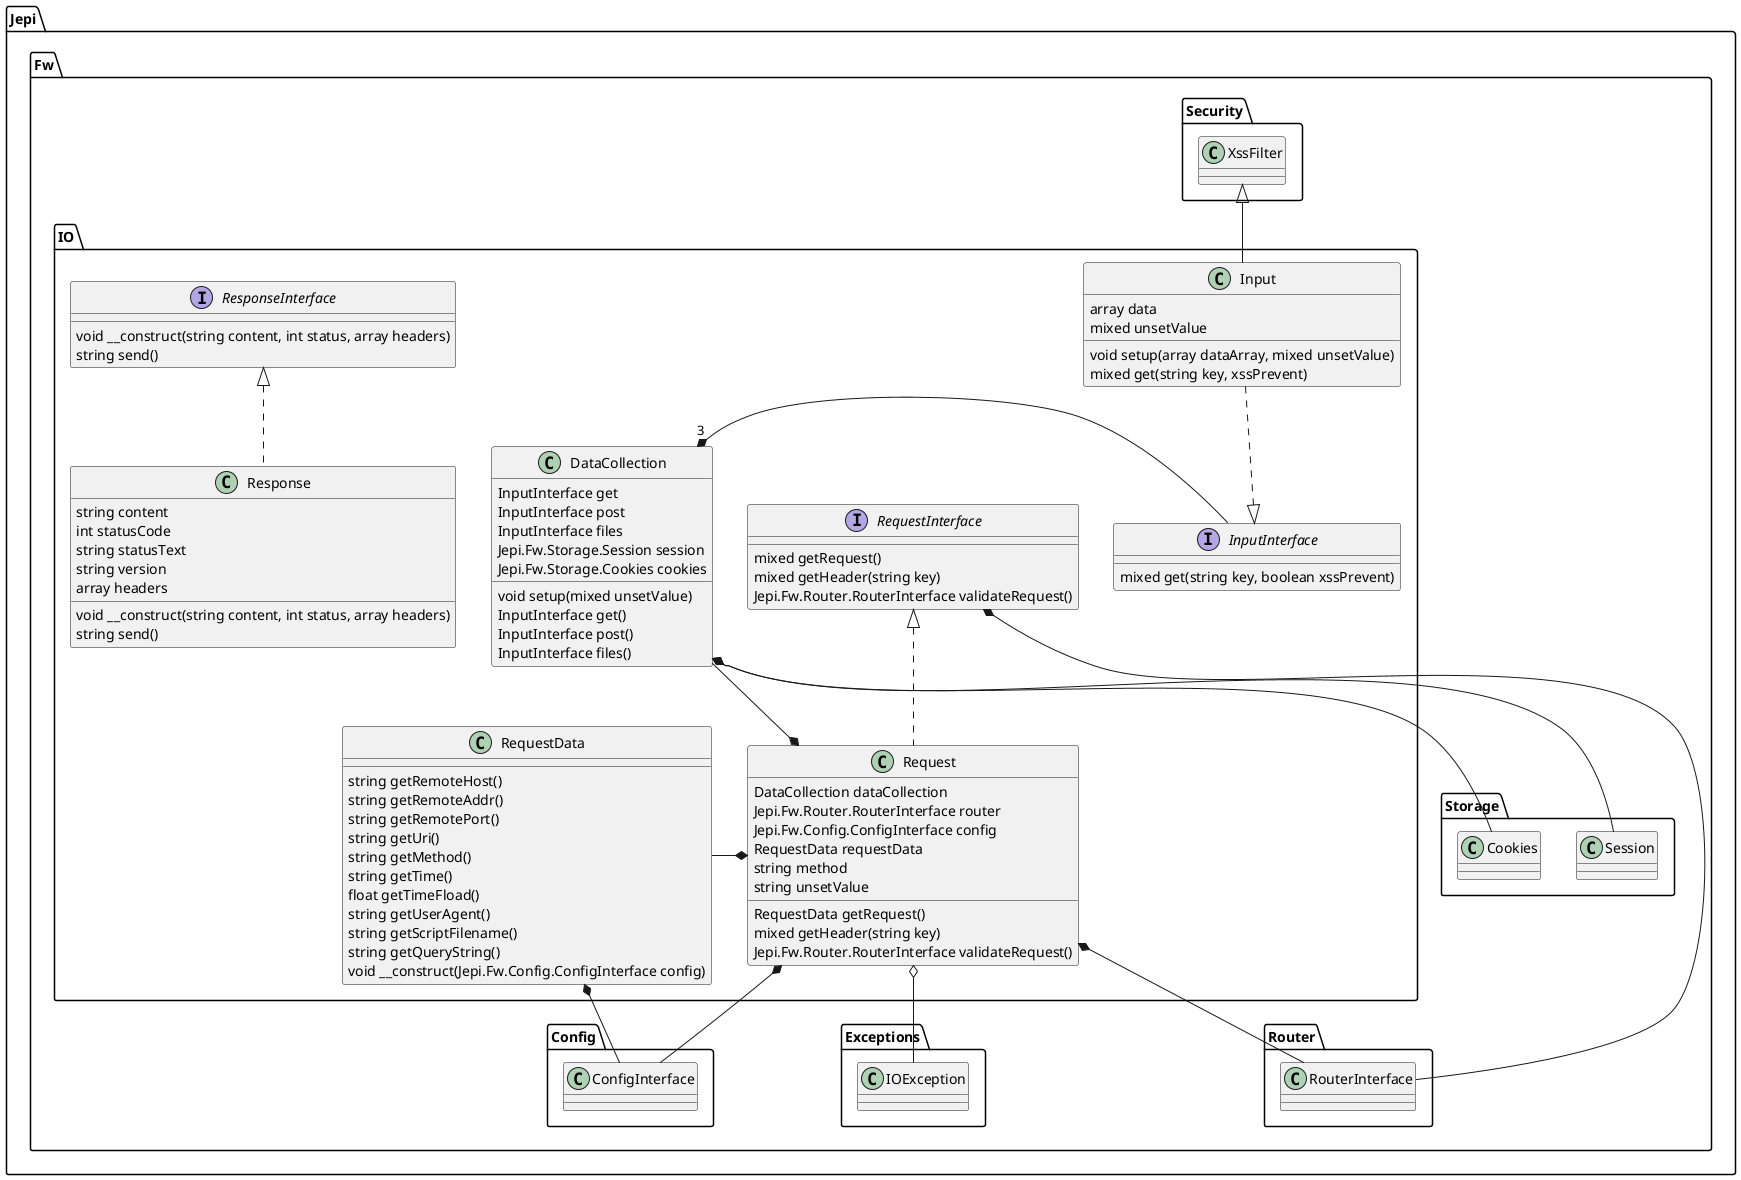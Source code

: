 @startuml

namespace Jepi.Fw.IO {

    class DataCollection{
        InputInterface get
        InputInterface post
        InputInterface files
        Jepi.Fw.Storage.Session session
        Jepi.Fw.Storage.Cookies cookies

        void setup(mixed unsetValue)
        InputInterface get()
        InputInterface post()
        InputInterface files()
    }

    interface InputInterface{
        mixed get(string key, boolean xssPrevent)
    }

    class Input{
        array data
        mixed unsetValue

        void setup(array dataArray, mixed unsetValue)
        mixed get(string key, xssPrevent)
    }

    interface RequestInterface {
        mixed getRequest()
        mixed getHeader(string key)
        Jepi.Fw.Router.RouterInterface validateRequest()
    }

    class Request {
        DataCollection dataCollection
        Jepi.Fw.Router.RouterInterface router
        Jepi.Fw.Config.ConfigInterface config
        RequestData requestData
        string method
        string unsetValue

        RequestData getRequest()
        mixed getHeader(string key)
        Jepi.Fw.Router.RouterInterface validateRequest()
    }

    class RequestData {
        string getRemoteHost()
        string getRemoteAddr()
        string getRemotePort()
        string getUri()
        string getMethod()
        string getTime()
        float getTimeFload()
        string getUserAgent()
        string getScriptFilename()
        string getQueryString()
        void __construct(Jepi.Fw.Config.ConfigInterface config)
    }

    interface ResponseInterface {
        void __construct(string content, int status, array headers)
        string send()
    }

    class Response {
        string content
        int statusCode
        string statusText
        string version
        array headers
        
        void __construct(string content, int status, array headers)
        string send()
    }

    InputInterface <|.up. Input
    Jepi.Fw.Security.XssFilter <|-down- Input
    RequestInterface <|.. Request
    ResponseInterface <|.. Response

    DataCollection "3" *- InputInterface
    DataCollection *-down- Jepi.Fw.Storage.Session
    DataCollection *-down- Jepi.Fw.Storage.Cookies

    RequestInterface *-down- Jepi.Fw.Router.RouterInterface
    
    Request *-up- DataCollection
    Request *-down- Jepi.Fw.Router.RouterInterface
    Request *-down- Jepi.Fw.Config.ConfigInterface
    Request *- RequestData
    Request o-down- Jepi.Fw.Exceptions.IOException

    RequestData *-left- Jepi.Fw.Config.ConfigInterface
}

@enduml